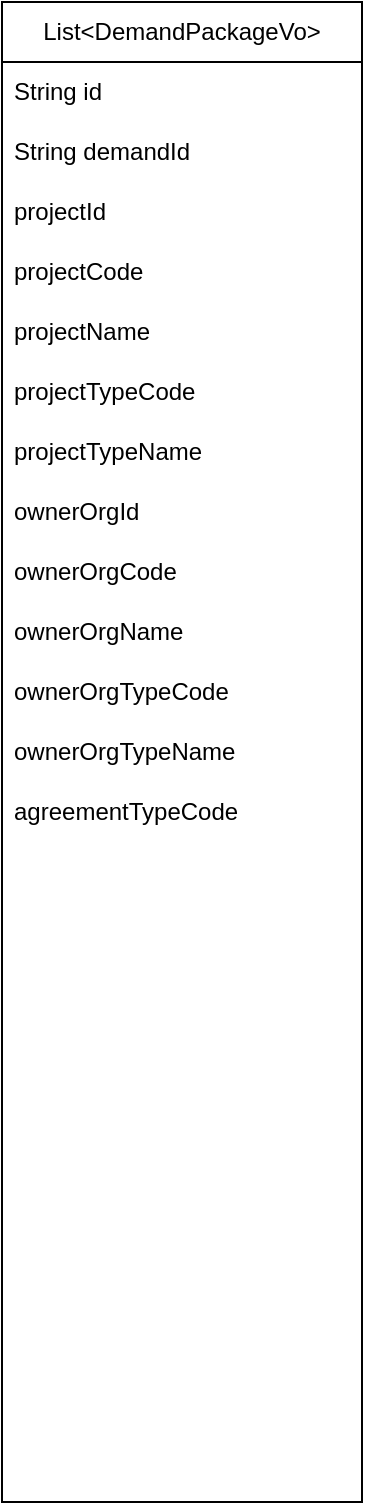 <mxfile version="24.7.7">
  <diagram name="第 1 页" id="CSqLPtNgL-avwrGDaTlB">
    <mxGraphModel dx="1050" dy="552" grid="1" gridSize="10" guides="1" tooltips="1" connect="1" arrows="1" fold="1" page="1" pageScale="1" pageWidth="827" pageHeight="1169" math="0" shadow="0">
      <root>
        <mxCell id="0" />
        <mxCell id="1" parent="0" />
        <mxCell id="C2iRjYQwUr5vMglBMvX1-1" value="List&amp;lt;DemandPackageVo&amp;gt;" style="swimlane;fontStyle=0;childLayout=stackLayout;horizontal=1;startSize=30;horizontalStack=0;resizeParent=1;resizeParentMax=0;resizeLast=0;collapsible=1;marginBottom=0;whiteSpace=wrap;html=1;" vertex="1" parent="1">
          <mxGeometry x="280" y="20" width="180" height="750" as="geometry">
            <mxRectangle x="70" y="50" width="60" height="30" as="alternateBounds" />
          </mxGeometry>
        </mxCell>
        <mxCell id="C2iRjYQwUr5vMglBMvX1-2" value="String id" style="text;strokeColor=none;fillColor=none;align=left;verticalAlign=middle;spacingLeft=4;spacingRight=4;overflow=hidden;points=[[0,0.5],[1,0.5]];portConstraint=eastwest;rotatable=0;whiteSpace=wrap;html=1;" vertex="1" parent="C2iRjYQwUr5vMglBMvX1-1">
          <mxGeometry y="30" width="180" height="30" as="geometry" />
        </mxCell>
        <mxCell id="C2iRjYQwUr5vMglBMvX1-3" value="String demandId" style="text;strokeColor=none;fillColor=none;align=left;verticalAlign=middle;spacingLeft=4;spacingRight=4;overflow=hidden;points=[[0,0.5],[1,0.5]];portConstraint=eastwest;rotatable=0;whiteSpace=wrap;html=1;" vertex="1" parent="C2iRjYQwUr5vMglBMvX1-1">
          <mxGeometry y="60" width="180" height="30" as="geometry" />
        </mxCell>
        <mxCell id="C2iRjYQwUr5vMglBMvX1-4" value="projectId" style="text;strokeColor=none;fillColor=none;align=left;verticalAlign=middle;spacingLeft=4;spacingRight=4;overflow=hidden;points=[[0,0.5],[1,0.5]];portConstraint=eastwest;rotatable=0;whiteSpace=wrap;html=1;" vertex="1" parent="C2iRjYQwUr5vMglBMvX1-1">
          <mxGeometry y="90" width="180" height="30" as="geometry" />
        </mxCell>
        <mxCell id="C2iRjYQwUr5vMglBMvX1-77" value="projectCode" style="text;strokeColor=none;fillColor=none;align=left;verticalAlign=middle;spacingLeft=4;spacingRight=4;overflow=hidden;points=[[0,0.5],[1,0.5]];portConstraint=eastwest;rotatable=0;whiteSpace=wrap;html=1;" vertex="1" parent="C2iRjYQwUr5vMglBMvX1-1">
          <mxGeometry y="120" width="180" height="30" as="geometry" />
        </mxCell>
        <mxCell id="C2iRjYQwUr5vMglBMvX1-76" value="projectName" style="text;strokeColor=none;fillColor=none;align=left;verticalAlign=middle;spacingLeft=4;spacingRight=4;overflow=hidden;points=[[0,0.5],[1,0.5]];portConstraint=eastwest;rotatable=0;whiteSpace=wrap;html=1;" vertex="1" parent="C2iRjYQwUr5vMglBMvX1-1">
          <mxGeometry y="150" width="180" height="30" as="geometry" />
        </mxCell>
        <mxCell id="C2iRjYQwUr5vMglBMvX1-75" value="projectTypeCode" style="text;strokeColor=none;fillColor=none;align=left;verticalAlign=middle;spacingLeft=4;spacingRight=4;overflow=hidden;points=[[0,0.5],[1,0.5]];portConstraint=eastwest;rotatable=0;whiteSpace=wrap;html=1;" vertex="1" parent="C2iRjYQwUr5vMglBMvX1-1">
          <mxGeometry y="180" width="180" height="30" as="geometry" />
        </mxCell>
        <mxCell id="C2iRjYQwUr5vMglBMvX1-74" value="projectTypeName" style="text;strokeColor=none;fillColor=none;align=left;verticalAlign=middle;spacingLeft=4;spacingRight=4;overflow=hidden;points=[[0,0.5],[1,0.5]];portConstraint=eastwest;rotatable=0;whiteSpace=wrap;html=1;" vertex="1" parent="C2iRjYQwUr5vMglBMvX1-1">
          <mxGeometry y="210" width="180" height="30" as="geometry" />
        </mxCell>
        <mxCell id="C2iRjYQwUr5vMglBMvX1-72" value="ownerOrgId" style="text;strokeColor=none;fillColor=none;align=left;verticalAlign=middle;spacingLeft=4;spacingRight=4;overflow=hidden;points=[[0,0.5],[1,0.5]];portConstraint=eastwest;rotatable=0;whiteSpace=wrap;html=1;" vertex="1" parent="C2iRjYQwUr5vMglBMvX1-1">
          <mxGeometry y="240" width="180" height="30" as="geometry" />
        </mxCell>
        <mxCell id="C2iRjYQwUr5vMglBMvX1-71" value="ownerOrgCode" style="text;strokeColor=none;fillColor=none;align=left;verticalAlign=middle;spacingLeft=4;spacingRight=4;overflow=hidden;points=[[0,0.5],[1,0.5]];portConstraint=eastwest;rotatable=0;whiteSpace=wrap;html=1;" vertex="1" parent="C2iRjYQwUr5vMglBMvX1-1">
          <mxGeometry y="270" width="180" height="30" as="geometry" />
        </mxCell>
        <mxCell id="C2iRjYQwUr5vMglBMvX1-70" value="ownerOrgName" style="text;strokeColor=none;fillColor=none;align=left;verticalAlign=middle;spacingLeft=4;spacingRight=4;overflow=hidden;points=[[0,0.5],[1,0.5]];portConstraint=eastwest;rotatable=0;whiteSpace=wrap;html=1;" vertex="1" parent="C2iRjYQwUr5vMglBMvX1-1">
          <mxGeometry y="300" width="180" height="30" as="geometry" />
        </mxCell>
        <mxCell id="C2iRjYQwUr5vMglBMvX1-69" value="ownerOrgTypeCode" style="text;strokeColor=none;fillColor=none;align=left;verticalAlign=middle;spacingLeft=4;spacingRight=4;overflow=hidden;points=[[0,0.5],[1,0.5]];portConstraint=eastwest;rotatable=0;whiteSpace=wrap;html=1;" vertex="1" parent="C2iRjYQwUr5vMglBMvX1-1">
          <mxGeometry y="330" width="180" height="30" as="geometry" />
        </mxCell>
        <mxCell id="C2iRjYQwUr5vMglBMvX1-68" value="ownerOrgTypeName" style="text;strokeColor=none;fillColor=none;align=left;verticalAlign=middle;spacingLeft=4;spacingRight=4;overflow=hidden;points=[[0,0.5],[1,0.5]];portConstraint=eastwest;rotatable=0;whiteSpace=wrap;html=1;" vertex="1" parent="C2iRjYQwUr5vMglBMvX1-1">
          <mxGeometry y="360" width="180" height="30" as="geometry" />
        </mxCell>
        <mxCell id="C2iRjYQwUr5vMglBMvX1-67" value="agreementTypeCode" style="text;strokeColor=none;fillColor=none;align=left;verticalAlign=middle;spacingLeft=4;spacingRight=4;overflow=hidden;points=[[0,0.5],[1,0.5]];portConstraint=eastwest;rotatable=0;whiteSpace=wrap;html=1;" vertex="1" parent="C2iRjYQwUr5vMglBMvX1-1">
          <mxGeometry y="390" width="180" height="30" as="geometry" />
        </mxCell>
        <mxCell id="C2iRjYQwUr5vMglBMvX1-80" style="text;strokeColor=none;fillColor=none;align=left;verticalAlign=middle;spacingLeft=4;spacingRight=4;overflow=hidden;points=[[0,0.5],[1,0.5]];portConstraint=eastwest;rotatable=0;whiteSpace=wrap;html=1;" vertex="1" parent="C2iRjYQwUr5vMglBMvX1-1">
          <mxGeometry y="420" width="180" height="30" as="geometry" />
        </mxCell>
        <mxCell id="C2iRjYQwUr5vMglBMvX1-81" style="text;strokeColor=none;fillColor=none;align=left;verticalAlign=middle;spacingLeft=4;spacingRight=4;overflow=hidden;points=[[0,0.5],[1,0.5]];portConstraint=eastwest;rotatable=0;whiteSpace=wrap;html=1;" vertex="1" parent="C2iRjYQwUr5vMglBMvX1-1">
          <mxGeometry y="450" width="180" height="30" as="geometry" />
        </mxCell>
        <mxCell id="C2iRjYQwUr5vMglBMvX1-82" style="text;strokeColor=none;fillColor=none;align=left;verticalAlign=middle;spacingLeft=4;spacingRight=4;overflow=hidden;points=[[0,0.5],[1,0.5]];portConstraint=eastwest;rotatable=0;whiteSpace=wrap;html=1;" vertex="1" parent="C2iRjYQwUr5vMglBMvX1-1">
          <mxGeometry y="480" width="180" height="30" as="geometry" />
        </mxCell>
        <mxCell id="C2iRjYQwUr5vMglBMvX1-83" style="text;strokeColor=none;fillColor=none;align=left;verticalAlign=middle;spacingLeft=4;spacingRight=4;overflow=hidden;points=[[0,0.5],[1,0.5]];portConstraint=eastwest;rotatable=0;whiteSpace=wrap;html=1;" vertex="1" parent="C2iRjYQwUr5vMglBMvX1-1">
          <mxGeometry y="510" width="180" height="30" as="geometry" />
        </mxCell>
        <mxCell id="C2iRjYQwUr5vMglBMvX1-84" style="text;strokeColor=none;fillColor=none;align=left;verticalAlign=middle;spacingLeft=4;spacingRight=4;overflow=hidden;points=[[0,0.5],[1,0.5]];portConstraint=eastwest;rotatable=0;whiteSpace=wrap;html=1;" vertex="1" parent="C2iRjYQwUr5vMglBMvX1-1">
          <mxGeometry y="540" width="180" height="30" as="geometry" />
        </mxCell>
        <mxCell id="C2iRjYQwUr5vMglBMvX1-85" style="text;strokeColor=none;fillColor=none;align=left;verticalAlign=middle;spacingLeft=4;spacingRight=4;overflow=hidden;points=[[0,0.5],[1,0.5]];portConstraint=eastwest;rotatable=0;whiteSpace=wrap;html=1;" vertex="1" parent="C2iRjYQwUr5vMglBMvX1-1">
          <mxGeometry y="570" width="180" height="30" as="geometry" />
        </mxCell>
        <mxCell id="C2iRjYQwUr5vMglBMvX1-86" style="text;strokeColor=none;fillColor=none;align=left;verticalAlign=middle;spacingLeft=4;spacingRight=4;overflow=hidden;points=[[0,0.5],[1,0.5]];portConstraint=eastwest;rotatable=0;whiteSpace=wrap;html=1;" vertex="1" parent="C2iRjYQwUr5vMglBMvX1-1">
          <mxGeometry y="600" width="180" height="30" as="geometry" />
        </mxCell>
        <mxCell id="C2iRjYQwUr5vMglBMvX1-87" style="text;strokeColor=none;fillColor=none;align=left;verticalAlign=middle;spacingLeft=4;spacingRight=4;overflow=hidden;points=[[0,0.5],[1,0.5]];portConstraint=eastwest;rotatable=0;whiteSpace=wrap;html=1;" vertex="1" parent="C2iRjYQwUr5vMglBMvX1-1">
          <mxGeometry y="630" width="180" height="30" as="geometry" />
        </mxCell>
        <mxCell id="C2iRjYQwUr5vMglBMvX1-88" style="text;strokeColor=none;fillColor=none;align=left;verticalAlign=middle;spacingLeft=4;spacingRight=4;overflow=hidden;points=[[0,0.5],[1,0.5]];portConstraint=eastwest;rotatable=0;whiteSpace=wrap;html=1;" vertex="1" parent="C2iRjYQwUr5vMglBMvX1-1">
          <mxGeometry y="660" width="180" height="30" as="geometry" />
        </mxCell>
        <mxCell id="C2iRjYQwUr5vMglBMvX1-89" style="text;strokeColor=none;fillColor=none;align=left;verticalAlign=middle;spacingLeft=4;spacingRight=4;overflow=hidden;points=[[0,0.5],[1,0.5]];portConstraint=eastwest;rotatable=0;whiteSpace=wrap;html=1;" vertex="1" parent="C2iRjYQwUr5vMglBMvX1-1">
          <mxGeometry y="690" width="180" height="30" as="geometry" />
        </mxCell>
        <mxCell id="C2iRjYQwUr5vMglBMvX1-90" style="text;strokeColor=none;fillColor=none;align=left;verticalAlign=middle;spacingLeft=4;spacingRight=4;overflow=hidden;points=[[0,0.5],[1,0.5]];portConstraint=eastwest;rotatable=0;whiteSpace=wrap;html=1;" vertex="1" parent="C2iRjYQwUr5vMglBMvX1-1">
          <mxGeometry y="720" width="180" height="30" as="geometry" />
        </mxCell>
      </root>
    </mxGraphModel>
  </diagram>
</mxfile>
